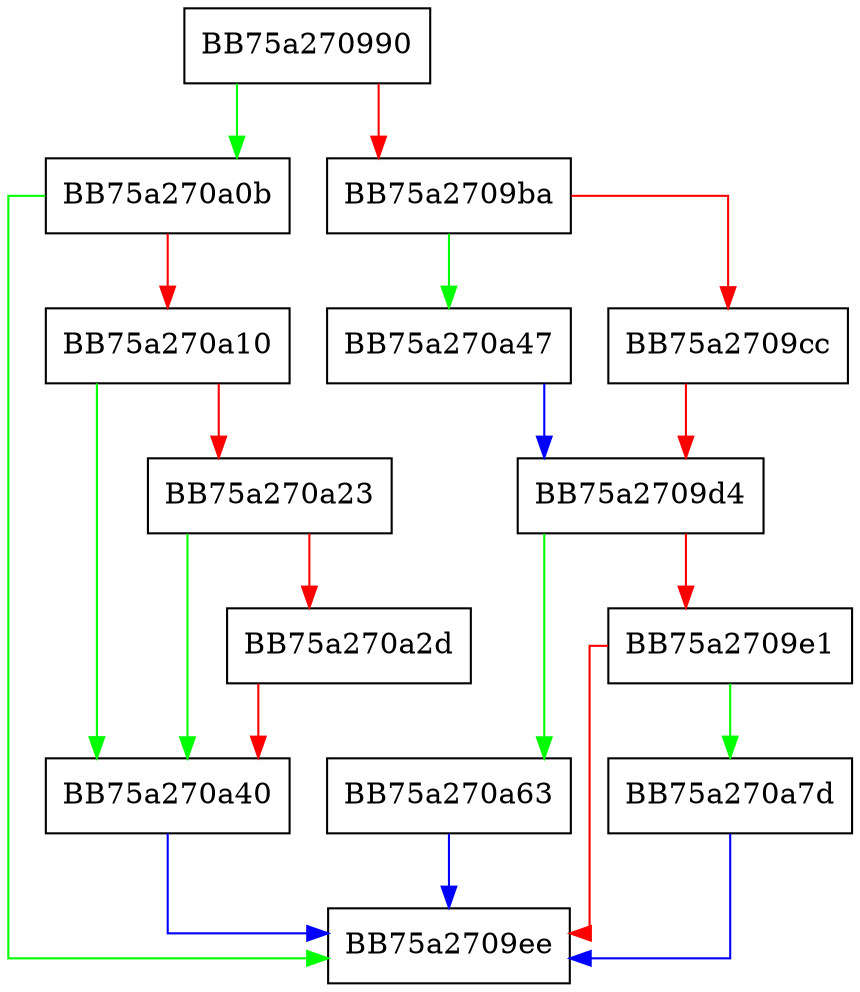 digraph Reset {
  node [shape="box"];
  graph [splines=ortho];
  BB75a270990 -> BB75a270a0b [color="green"];
  BB75a270990 -> BB75a2709ba [color="red"];
  BB75a2709ba -> BB75a270a47 [color="green"];
  BB75a2709ba -> BB75a2709cc [color="red"];
  BB75a2709cc -> BB75a2709d4 [color="red"];
  BB75a2709d4 -> BB75a270a63 [color="green"];
  BB75a2709d4 -> BB75a2709e1 [color="red"];
  BB75a2709e1 -> BB75a270a7d [color="green"];
  BB75a2709e1 -> BB75a2709ee [color="red"];
  BB75a270a0b -> BB75a2709ee [color="green"];
  BB75a270a0b -> BB75a270a10 [color="red"];
  BB75a270a10 -> BB75a270a40 [color="green"];
  BB75a270a10 -> BB75a270a23 [color="red"];
  BB75a270a23 -> BB75a270a40 [color="green"];
  BB75a270a23 -> BB75a270a2d [color="red"];
  BB75a270a2d -> BB75a270a40 [color="red"];
  BB75a270a40 -> BB75a2709ee [color="blue"];
  BB75a270a47 -> BB75a2709d4 [color="blue"];
  BB75a270a63 -> BB75a2709ee [color="blue"];
  BB75a270a7d -> BB75a2709ee [color="blue"];
}